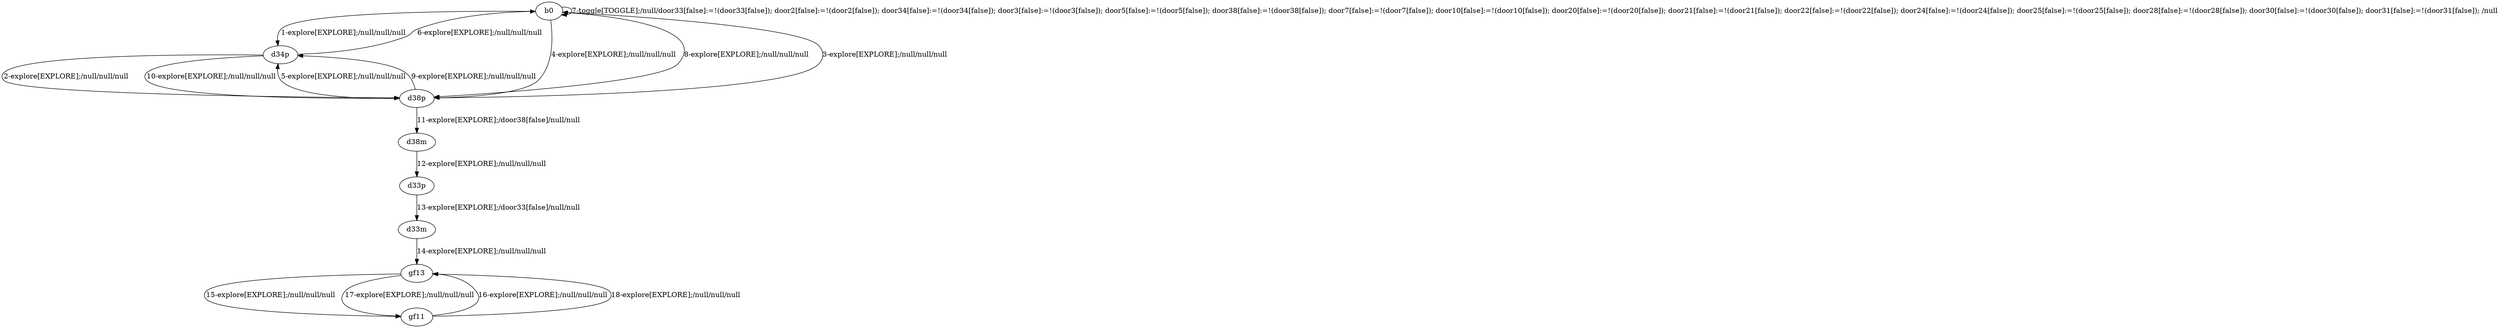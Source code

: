 # Total number of goals covered by this test: 1
# gf13 --> gf11

digraph g {
"b0" -> "d34p" [label = "1-explore[EXPLORE];/null/null/null"];
"d34p" -> "d38p" [label = "2-explore[EXPLORE];/null/null/null"];
"d38p" -> "b0" [label = "3-explore[EXPLORE];/null/null/null"];
"b0" -> "d38p" [label = "4-explore[EXPLORE];/null/null/null"];
"d38p" -> "d34p" [label = "5-explore[EXPLORE];/null/null/null"];
"d34p" -> "b0" [label = "6-explore[EXPLORE];/null/null/null"];
"b0" -> "b0" [label = "7-toggle[TOGGLE];/null/door33[false]:=!(door33[false]); door2[false]:=!(door2[false]); door34[false]:=!(door34[false]); door3[false]:=!(door3[false]); door5[false]:=!(door5[false]); door38[false]:=!(door38[false]); door7[false]:=!(door7[false]); door10[false]:=!(door10[false]); door20[false]:=!(door20[false]); door21[false]:=!(door21[false]); door22[false]:=!(door22[false]); door24[false]:=!(door24[false]); door25[false]:=!(door25[false]); door28[false]:=!(door28[false]); door30[false]:=!(door30[false]); door31[false]:=!(door31[false]); /null"];
"b0" -> "d38p" [label = "8-explore[EXPLORE];/null/null/null"];
"d38p" -> "d34p" [label = "9-explore[EXPLORE];/null/null/null"];
"d34p" -> "d38p" [label = "10-explore[EXPLORE];/null/null/null"];
"d38p" -> "d38m" [label = "11-explore[EXPLORE];/door38[false]/null/null"];
"d38m" -> "d33p" [label = "12-explore[EXPLORE];/null/null/null"];
"d33p" -> "d33m" [label = "13-explore[EXPLORE];/door33[false]/null/null"];
"d33m" -> "gf13" [label = "14-explore[EXPLORE];/null/null/null"];
"gf13" -> "gf11" [label = "15-explore[EXPLORE];/null/null/null"];
"gf11" -> "gf13" [label = "16-explore[EXPLORE];/null/null/null"];
"gf13" -> "gf11" [label = "17-explore[EXPLORE];/null/null/null"];
"gf11" -> "gf13" [label = "18-explore[EXPLORE];/null/null/null"];
}